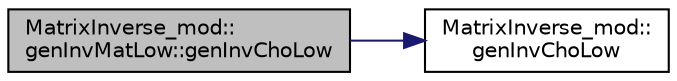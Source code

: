 digraph "MatrixInverse_mod::genInvMatLow::genInvChoLow"
{
 // LATEX_PDF_SIZE
  edge [fontname="Helvetica",fontsize="10",labelfontname="Helvetica",labelfontsize="10"];
  node [fontname="Helvetica",fontsize="10",shape=record];
  rankdir="LR";
  Node1 [label="MatrixInverse_mod::\lgenInvMatLow::genInvChoLow",height=0.2,width=0.4,color="black", fillcolor="grey75", style="filled", fontcolor="black",tooltip="Return the inverse matrix InvMatLow of an input lower-triangle matrix of shape (nd,..."];
  Node1 -> Node2 [color="midnightblue",fontsize="10",style="solid",fontname="Helvetica"];
  Node2 [label="MatrixInverse_mod::\lgenInvChoLow",height=0.2,width=0.4,color="black", fillcolor="white", style="filled",URL="$namespaceMatrixInverse__mod.html#a12cb8784fc818b2d399c8f4de8165e73",tooltip="Return the inverse matrix InvMatLow of an input lower-triangle matrix of shape (nd,..."];
}

